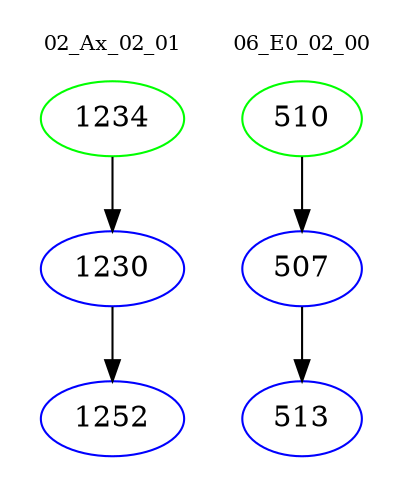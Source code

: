 digraph{
subgraph cluster_0 {
color = white
label = "02_Ax_02_01";
fontsize=10;
T0_1234 [label="1234", color="green"]
T0_1234 -> T0_1230 [color="black"]
T0_1230 [label="1230", color="blue"]
T0_1230 -> T0_1252 [color="black"]
T0_1252 [label="1252", color="blue"]
}
subgraph cluster_1 {
color = white
label = "06_E0_02_00";
fontsize=10;
T1_510 [label="510", color="green"]
T1_510 -> T1_507 [color="black"]
T1_507 [label="507", color="blue"]
T1_507 -> T1_513 [color="black"]
T1_513 [label="513", color="blue"]
}
}
